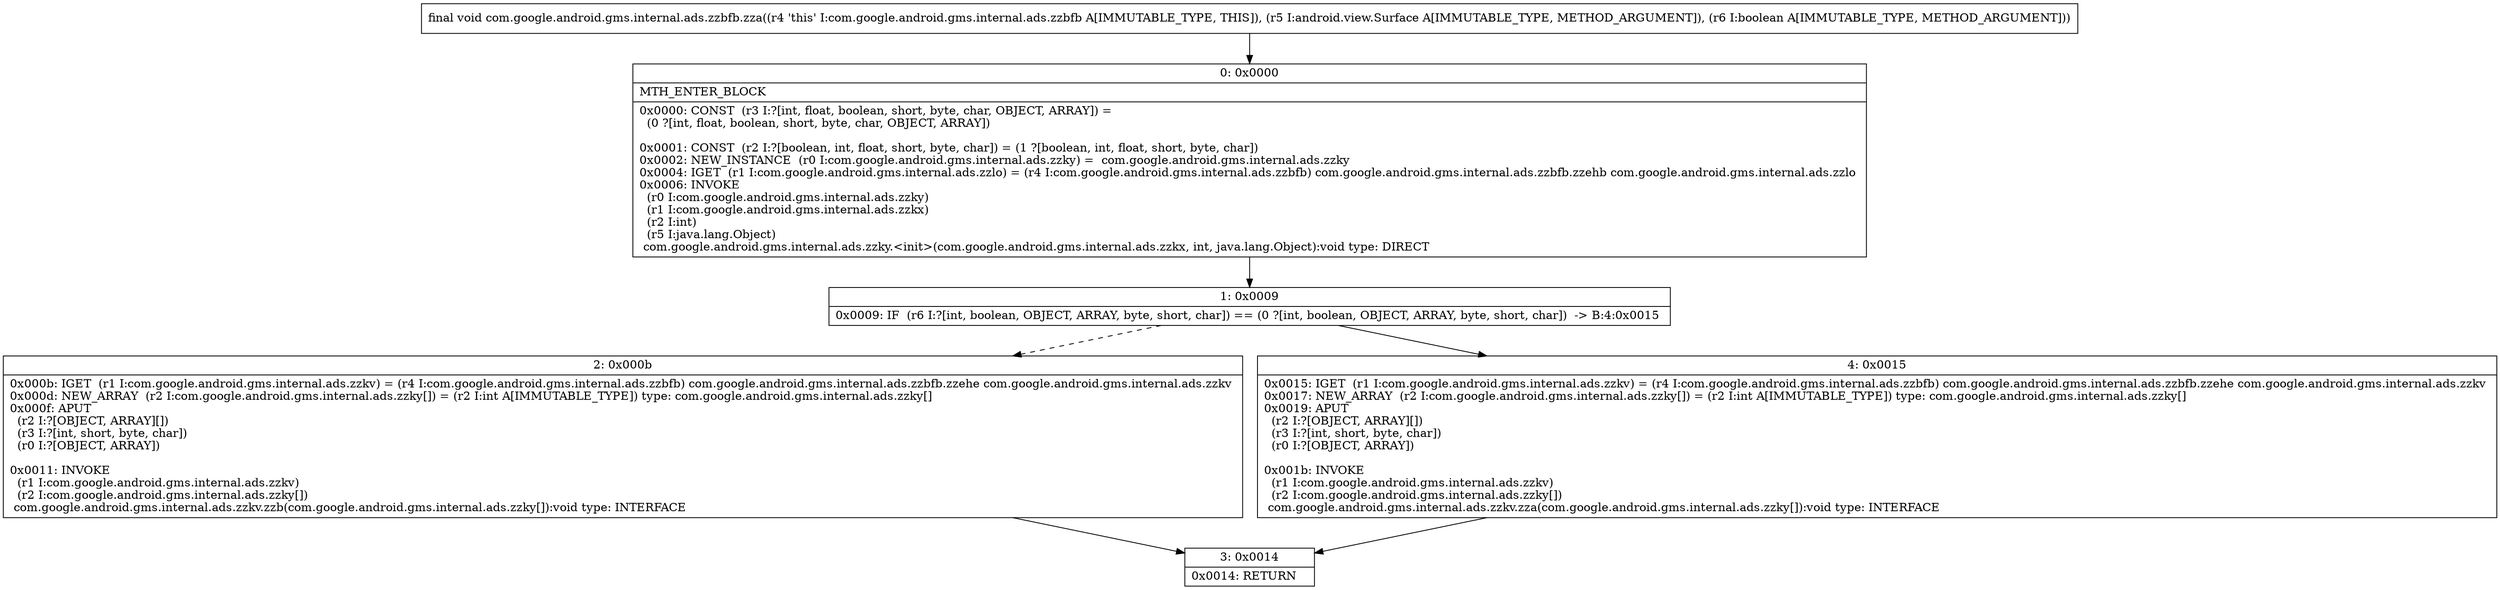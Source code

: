 digraph "CFG forcom.google.android.gms.internal.ads.zzbfb.zza(Landroid\/view\/Surface;Z)V" {
Node_0 [shape=record,label="{0\:\ 0x0000|MTH_ENTER_BLOCK\l|0x0000: CONST  (r3 I:?[int, float, boolean, short, byte, char, OBJECT, ARRAY]) = \l  (0 ?[int, float, boolean, short, byte, char, OBJECT, ARRAY])\l \l0x0001: CONST  (r2 I:?[boolean, int, float, short, byte, char]) = (1 ?[boolean, int, float, short, byte, char]) \l0x0002: NEW_INSTANCE  (r0 I:com.google.android.gms.internal.ads.zzky) =  com.google.android.gms.internal.ads.zzky \l0x0004: IGET  (r1 I:com.google.android.gms.internal.ads.zzlo) = (r4 I:com.google.android.gms.internal.ads.zzbfb) com.google.android.gms.internal.ads.zzbfb.zzehb com.google.android.gms.internal.ads.zzlo \l0x0006: INVOKE  \l  (r0 I:com.google.android.gms.internal.ads.zzky)\l  (r1 I:com.google.android.gms.internal.ads.zzkx)\l  (r2 I:int)\l  (r5 I:java.lang.Object)\l com.google.android.gms.internal.ads.zzky.\<init\>(com.google.android.gms.internal.ads.zzkx, int, java.lang.Object):void type: DIRECT \l}"];
Node_1 [shape=record,label="{1\:\ 0x0009|0x0009: IF  (r6 I:?[int, boolean, OBJECT, ARRAY, byte, short, char]) == (0 ?[int, boolean, OBJECT, ARRAY, byte, short, char])  \-\> B:4:0x0015 \l}"];
Node_2 [shape=record,label="{2\:\ 0x000b|0x000b: IGET  (r1 I:com.google.android.gms.internal.ads.zzkv) = (r4 I:com.google.android.gms.internal.ads.zzbfb) com.google.android.gms.internal.ads.zzbfb.zzehe com.google.android.gms.internal.ads.zzkv \l0x000d: NEW_ARRAY  (r2 I:com.google.android.gms.internal.ads.zzky[]) = (r2 I:int A[IMMUTABLE_TYPE]) type: com.google.android.gms.internal.ads.zzky[] \l0x000f: APUT  \l  (r2 I:?[OBJECT, ARRAY][])\l  (r3 I:?[int, short, byte, char])\l  (r0 I:?[OBJECT, ARRAY])\l \l0x0011: INVOKE  \l  (r1 I:com.google.android.gms.internal.ads.zzkv)\l  (r2 I:com.google.android.gms.internal.ads.zzky[])\l com.google.android.gms.internal.ads.zzkv.zzb(com.google.android.gms.internal.ads.zzky[]):void type: INTERFACE \l}"];
Node_3 [shape=record,label="{3\:\ 0x0014|0x0014: RETURN   \l}"];
Node_4 [shape=record,label="{4\:\ 0x0015|0x0015: IGET  (r1 I:com.google.android.gms.internal.ads.zzkv) = (r4 I:com.google.android.gms.internal.ads.zzbfb) com.google.android.gms.internal.ads.zzbfb.zzehe com.google.android.gms.internal.ads.zzkv \l0x0017: NEW_ARRAY  (r2 I:com.google.android.gms.internal.ads.zzky[]) = (r2 I:int A[IMMUTABLE_TYPE]) type: com.google.android.gms.internal.ads.zzky[] \l0x0019: APUT  \l  (r2 I:?[OBJECT, ARRAY][])\l  (r3 I:?[int, short, byte, char])\l  (r0 I:?[OBJECT, ARRAY])\l \l0x001b: INVOKE  \l  (r1 I:com.google.android.gms.internal.ads.zzkv)\l  (r2 I:com.google.android.gms.internal.ads.zzky[])\l com.google.android.gms.internal.ads.zzkv.zza(com.google.android.gms.internal.ads.zzky[]):void type: INTERFACE \l}"];
MethodNode[shape=record,label="{final void com.google.android.gms.internal.ads.zzbfb.zza((r4 'this' I:com.google.android.gms.internal.ads.zzbfb A[IMMUTABLE_TYPE, THIS]), (r5 I:android.view.Surface A[IMMUTABLE_TYPE, METHOD_ARGUMENT]), (r6 I:boolean A[IMMUTABLE_TYPE, METHOD_ARGUMENT])) }"];
MethodNode -> Node_0;
Node_0 -> Node_1;
Node_1 -> Node_2[style=dashed];
Node_1 -> Node_4;
Node_2 -> Node_3;
Node_4 -> Node_3;
}

